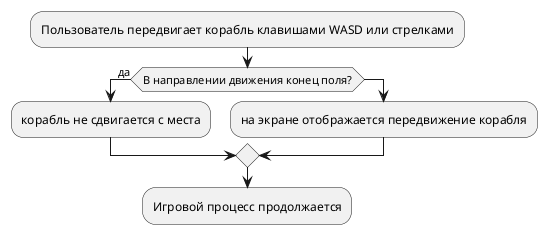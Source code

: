 @startuml
:Пользователь передвигает корабль клавишами WASD или стрелками;
if (В направлении движения конец поля?) is (да) then
  :корабль не сдвигается с места;
else
  :на экране отображается передвижение корабля;
endif
:Игровой процесс продолжается;
@enduml
